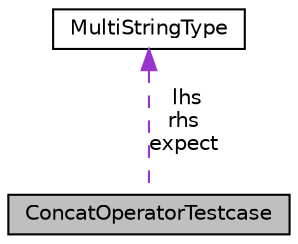 digraph "ConcatOperatorTestcase"
{
  edge [fontname="Helvetica",fontsize="10",labelfontname="Helvetica",labelfontsize="10"];
  node [fontname="Helvetica",fontsize="10",shape=record];
  Node1 [label="ConcatOperatorTestcase",height=0.2,width=0.4,color="black", fillcolor="grey75", style="filled", fontcolor="black"];
  Node2 -> Node1 [dir="back",color="darkorchid3",fontsize="10",style="dashed",label=" lhs\nrhs\nexpect" ];
  Node2 [label="MultiStringType",height=0.2,width=0.4,color="black", fillcolor="white", style="filled",URL="$struct_multi_string_type.html"];
}
